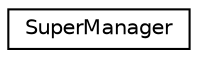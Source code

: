 digraph "Graphical Class Hierarchy"
{
  edge [fontname="Helvetica",fontsize="10",labelfontname="Helvetica",labelfontsize="10"];
  node [fontname="Helvetica",fontsize="10",shape=record];
  rankdir="LR";
  Node0 [label="SuperManager",height=0.2,width=0.4,color="black", fillcolor="white", style="filled",URL="$classSuperManager.html"];
}
